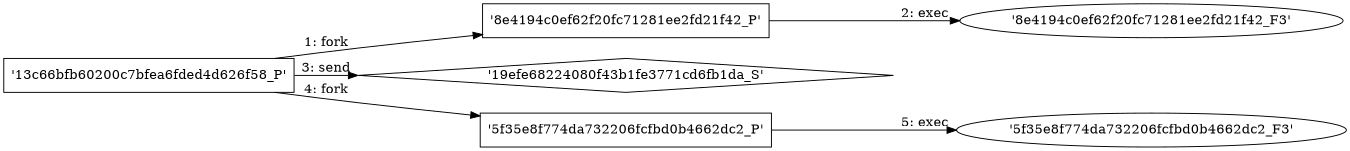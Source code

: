 digraph "D:\Learning\Paper\apt\基于CTI的攻击预警\Dataset\攻击图\ASGfromALLCTI\Vulnerability Spotlight Pharos Vulnerabilities.dot" {
rankdir="LR"
size="9"
fixedsize="false"
splines="true"
nodesep=0.3
ranksep=0
fontsize=10
overlap="scalexy"
engine= "neato"
	"'13c66bfb60200c7bfea6fded4d626f58_P'" [node_type=Process shape=box]
	"'8e4194c0ef62f20fc71281ee2fd21f42_P'" [node_type=Process shape=box]
	"'13c66bfb60200c7bfea6fded4d626f58_P'" -> "'8e4194c0ef62f20fc71281ee2fd21f42_P'" [label="1: fork"]
	"'8e4194c0ef62f20fc71281ee2fd21f42_P'" [node_type=Process shape=box]
	"'8e4194c0ef62f20fc71281ee2fd21f42_F3'" [node_type=File shape=ellipse]
	"'8e4194c0ef62f20fc71281ee2fd21f42_P'" -> "'8e4194c0ef62f20fc71281ee2fd21f42_F3'" [label="2: exec"]
	"'19efe68224080f43b1fe3771cd6fb1da_S'" [node_type=Socket shape=diamond]
	"'13c66bfb60200c7bfea6fded4d626f58_P'" [node_type=Process shape=box]
	"'13c66bfb60200c7bfea6fded4d626f58_P'" -> "'19efe68224080f43b1fe3771cd6fb1da_S'" [label="3: send"]
	"'13c66bfb60200c7bfea6fded4d626f58_P'" [node_type=Process shape=box]
	"'5f35e8f774da732206fcfbd0b4662dc2_P'" [node_type=Process shape=box]
	"'13c66bfb60200c7bfea6fded4d626f58_P'" -> "'5f35e8f774da732206fcfbd0b4662dc2_P'" [label="4: fork"]
	"'5f35e8f774da732206fcfbd0b4662dc2_P'" [node_type=Process shape=box]
	"'5f35e8f774da732206fcfbd0b4662dc2_F3'" [node_type=File shape=ellipse]
	"'5f35e8f774da732206fcfbd0b4662dc2_P'" -> "'5f35e8f774da732206fcfbd0b4662dc2_F3'" [label="5: exec"]
}

